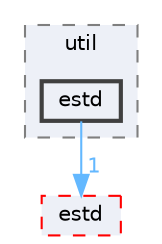 digraph "estd"
{
 // LATEX_PDF_SIZE
  bgcolor="transparent";
  edge [fontname=Helvetica,fontsize=10,labelfontname=Helvetica,labelfontsize=10];
  node [fontname=Helvetica,fontsize=10,shape=box,height=0.2,width=0.4];
  compound=true
  subgraph clusterdir_32c52d192ab7c53d1c5f75b00cf624b1 {
    graph [ bgcolor="#edf0f7", pencolor="grey50", label="util", fontname=Helvetica,fontsize=10 style="filled,dashed", URL="dir_32c52d192ab7c53d1c5f75b00cf624b1.html",tooltip=""]
  dir_65778d7eada93bf225f3ef00bab711cb [label="estd", fillcolor="#edf0f7", color="grey25", style="filled,bold", URL="dir_65778d7eada93bf225f3ef00bab711cb.html",tooltip=""];
  }
  dir_705ed472854f071e46e92f9933f4d565 [label="estd", fillcolor="#edf0f7", color="red", style="filled,dashed", URL="dir_705ed472854f071e46e92f9933f4d565.html",tooltip=""];
  dir_65778d7eada93bf225f3ef00bab711cb->dir_705ed472854f071e46e92f9933f4d565 [headlabel="1", labeldistance=1.5 headhref="dir_000079_000075.html" href="dir_000079_000075.html" color="steelblue1" fontcolor="steelblue1"];
}
